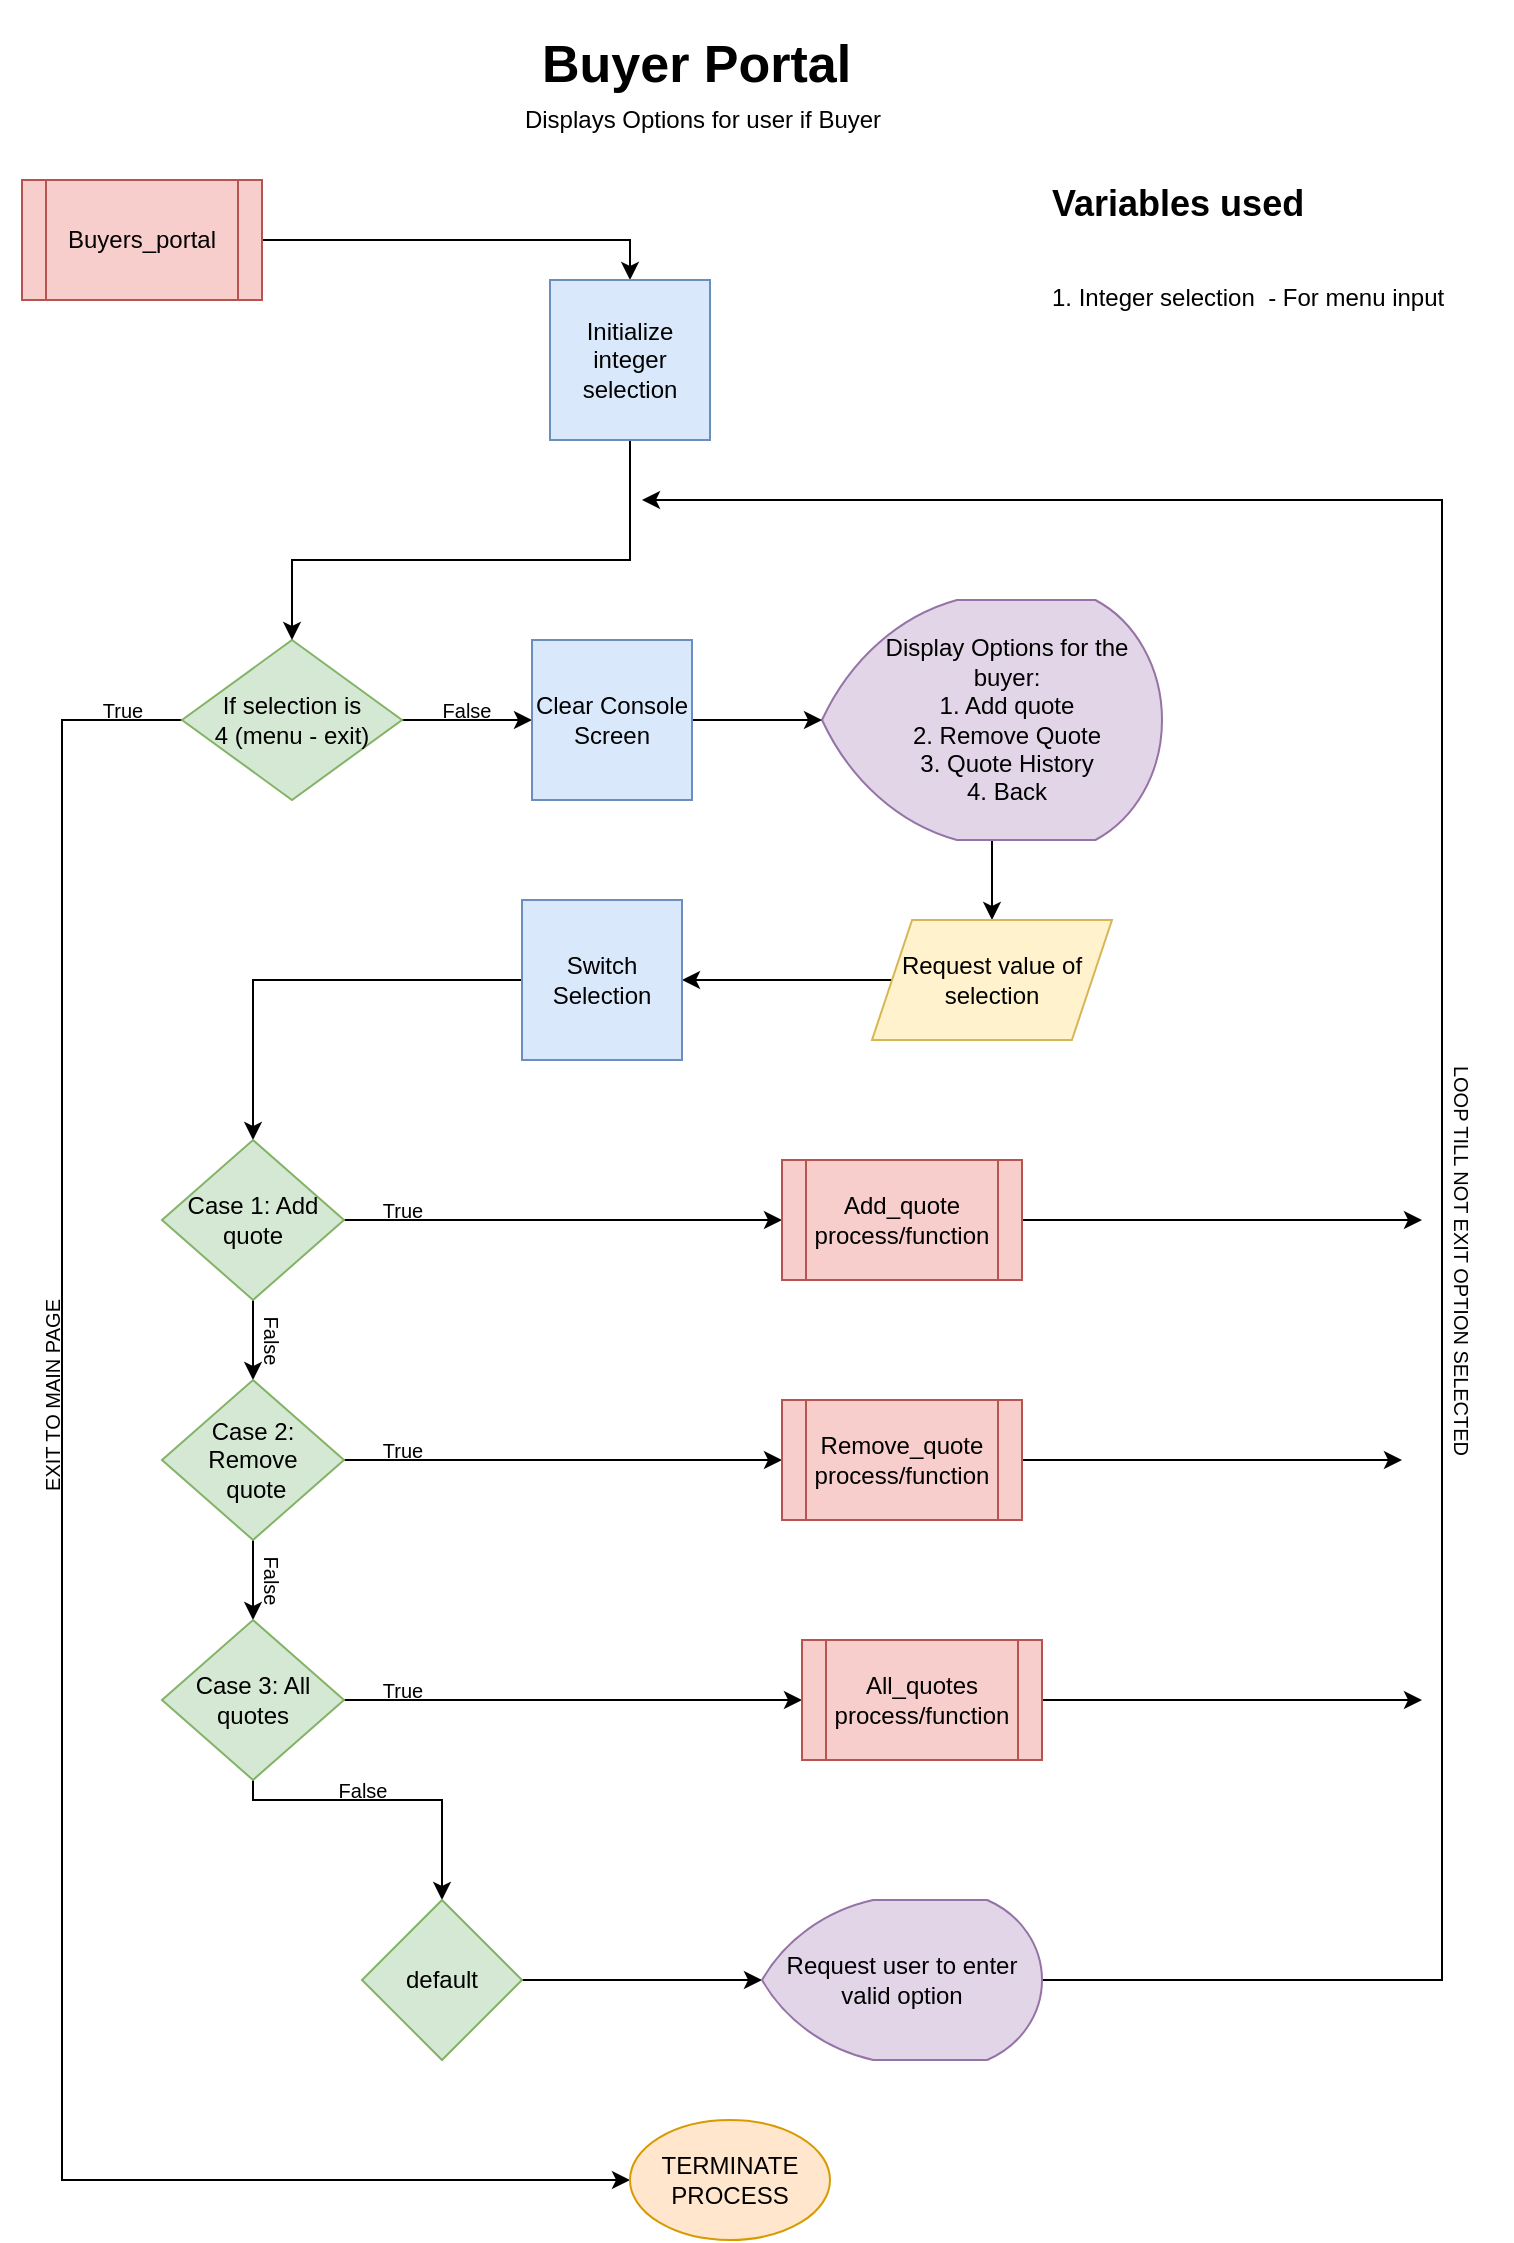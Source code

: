 <mxfile version="13.0.3" type="device"><diagram id="C5RBs43oDa-KdzZeNtuy" name="Page-1"><mxGraphModel dx="1205" dy="696" grid="1" gridSize="10" guides="1" tooltips="1" connect="1" arrows="1" fold="1" page="1" pageScale="1" pageWidth="827" pageHeight="1169" math="0" shadow="0"><root><mxCell id="WIyWlLk6GJQsqaUBKTNV-0"/><mxCell id="WIyWlLk6GJQsqaUBKTNV-1" parent="WIyWlLk6GJQsqaUBKTNV-0"/><mxCell id="ydVNlwHxqOKNA7oUgX2o-3" style="edgeStyle=orthogonalEdgeStyle;rounded=0;orthogonalLoop=1;jettySize=auto;html=1;entryX=0.5;entryY=0;entryDx=0;entryDy=0;" parent="WIyWlLk6GJQsqaUBKTNV-1" source="ydVNlwHxqOKNA7oUgX2o-0" target="ydVNlwHxqOKNA7oUgX2o-2" edge="1"><mxGeometry relative="1" as="geometry"/></mxCell><mxCell id="ydVNlwHxqOKNA7oUgX2o-0" value="Buyers_portal" style="shape=process;whiteSpace=wrap;html=1;backgroundOutline=1;fillColor=#f8cecc;strokeColor=#b85450;" parent="WIyWlLk6GJQsqaUBKTNV-1" vertex="1"><mxGeometry x="60" y="110" width="120" height="60" as="geometry"/></mxCell><mxCell id="ydVNlwHxqOKNA7oUgX2o-11" style="edgeStyle=orthogonalEdgeStyle;rounded=0;orthogonalLoop=1;jettySize=auto;html=1;" parent="WIyWlLk6GJQsqaUBKTNV-1" source="ydVNlwHxqOKNA7oUgX2o-1" target="ydVNlwHxqOKNA7oUgX2o-10" edge="1"><mxGeometry relative="1" as="geometry"/></mxCell><mxCell id="d_GhTt5a90ppoJJRFoMS-6" style="edgeStyle=orthogonalEdgeStyle;rounded=0;orthogonalLoop=1;jettySize=auto;html=1;entryX=0;entryY=0.5;entryDx=0;entryDy=0;entryPerimeter=0;fontSize=26;" edge="1" parent="WIyWlLk6GJQsqaUBKTNV-1" source="ydVNlwHxqOKNA7oUgX2o-1" target="ydVNlwHxqOKNA7oUgX2o-47"><mxGeometry relative="1" as="geometry"><Array as="points"><mxPoint x="80" y="380"/><mxPoint x="80" y="1110"/></Array></mxGeometry></mxCell><mxCell id="ydVNlwHxqOKNA7oUgX2o-1" value="If selection is 4 (menu - exit)" style="rhombus;whiteSpace=wrap;html=1;spacingLeft=15;spacingRight=15;fillColor=#d5e8d4;strokeColor=#82b366;" parent="WIyWlLk6GJQsqaUBKTNV-1" vertex="1"><mxGeometry x="140" y="340" width="110" height="80" as="geometry"/></mxCell><mxCell id="d_GhTt5a90ppoJJRFoMS-5" style="edgeStyle=orthogonalEdgeStyle;rounded=0;orthogonalLoop=1;jettySize=auto;html=1;entryX=0.5;entryY=0;entryDx=0;entryDy=0;fontSize=26;" edge="1" parent="WIyWlLk6GJQsqaUBKTNV-1" source="ydVNlwHxqOKNA7oUgX2o-2" target="ydVNlwHxqOKNA7oUgX2o-1"><mxGeometry relative="1" as="geometry"><Array as="points"><mxPoint x="364" y="300"/><mxPoint x="195" y="300"/></Array></mxGeometry></mxCell><mxCell id="ydVNlwHxqOKNA7oUgX2o-2" value="Initialize integer selection" style="whiteSpace=wrap;html=1;aspect=fixed;fillColor=#dae8fc;strokeColor=#6c8ebf;" parent="WIyWlLk6GJQsqaUBKTNV-1" vertex="1"><mxGeometry x="324" y="160" width="80" height="80" as="geometry"/></mxCell><mxCell id="ydVNlwHxqOKNA7oUgX2o-18" value="" style="edgeStyle=orthogonalEdgeStyle;rounded=0;orthogonalLoop=1;jettySize=auto;html=1;labelBackgroundColor=none;" parent="WIyWlLk6GJQsqaUBKTNV-1" source="ydVNlwHxqOKNA7oUgX2o-7" target="ydVNlwHxqOKNA7oUgX2o-14" edge="1"><mxGeometry relative="1" as="geometry"/></mxCell><mxCell id="ydVNlwHxqOKNA7oUgX2o-7" value="Display Options for the buyer:&lt;br&gt;1. Add quote&lt;br&gt;2. Remove Quote&lt;br&gt;3. Quote History&lt;br&gt;4. Back" style="strokeWidth=1;html=1;shape=mxgraph.flowchart.display;whiteSpace=wrap;spacingLeft=15;fillColor=#e1d5e7;strokeColor=#9673a6;" parent="WIyWlLk6GJQsqaUBKTNV-1" vertex="1"><mxGeometry x="460" y="320" width="170" height="120" as="geometry"/></mxCell><mxCell id="ydVNlwHxqOKNA7oUgX2o-12" style="edgeStyle=orthogonalEdgeStyle;rounded=0;orthogonalLoop=1;jettySize=auto;html=1;entryX=0;entryY=0.5;entryDx=0;entryDy=0;entryPerimeter=0;labelBackgroundColor=none;" parent="WIyWlLk6GJQsqaUBKTNV-1" source="ydVNlwHxqOKNA7oUgX2o-10" target="ydVNlwHxqOKNA7oUgX2o-7" edge="1"><mxGeometry relative="1" as="geometry"/></mxCell><mxCell id="ydVNlwHxqOKNA7oUgX2o-10" value="Clear Console Screen" style="whiteSpace=wrap;html=1;aspect=fixed;strokeWidth=1;fillColor=#dae8fc;strokeColor=#6c8ebf;" parent="WIyWlLk6GJQsqaUBKTNV-1" vertex="1"><mxGeometry x="315" y="340" width="80" height="80" as="geometry"/></mxCell><mxCell id="ydVNlwHxqOKNA7oUgX2o-22" style="edgeStyle=orthogonalEdgeStyle;rounded=0;orthogonalLoop=1;jettySize=auto;html=1;exitX=0;exitY=0.5;exitDx=0;exitDy=0;entryX=1;entryY=0.5;entryDx=0;entryDy=0;labelBackgroundColor=none;" parent="WIyWlLk6GJQsqaUBKTNV-1" source="ydVNlwHxqOKNA7oUgX2o-14" target="ydVNlwHxqOKNA7oUgX2o-17" edge="1"><mxGeometry relative="1" as="geometry"/></mxCell><mxCell id="ydVNlwHxqOKNA7oUgX2o-14" value="Request value of selection" style="shape=parallelogram;perimeter=parallelogramPerimeter;whiteSpace=wrap;html=1;strokeWidth=1;size=0.167;fillColor=#fff2cc;strokeColor=#d6b656;" parent="WIyWlLk6GJQsqaUBKTNV-1" vertex="1"><mxGeometry x="485" y="480" width="120" height="60" as="geometry"/></mxCell><mxCell id="ydVNlwHxqOKNA7oUgX2o-24" style="edgeStyle=orthogonalEdgeStyle;rounded=0;orthogonalLoop=1;jettySize=auto;html=1;entryX=0.5;entryY=0;entryDx=0;entryDy=0;labelBackgroundColor=none;" parent="WIyWlLk6GJQsqaUBKTNV-1" source="ydVNlwHxqOKNA7oUgX2o-17" target="ydVNlwHxqOKNA7oUgX2o-23" edge="1"><mxGeometry relative="1" as="geometry"/></mxCell><mxCell id="ydVNlwHxqOKNA7oUgX2o-17" value="Switch Selection" style="whiteSpace=wrap;html=1;aspect=fixed;strokeWidth=1;fillColor=#dae8fc;strokeColor=#6c8ebf;" parent="WIyWlLk6GJQsqaUBKTNV-1" vertex="1"><mxGeometry x="310" y="470" width="80" height="80" as="geometry"/></mxCell><mxCell id="ydVNlwHxqOKNA7oUgX2o-26" style="edgeStyle=orthogonalEdgeStyle;rounded=0;orthogonalLoop=1;jettySize=auto;html=1;labelBackgroundColor=none;" parent="WIyWlLk6GJQsqaUBKTNV-1" source="ydVNlwHxqOKNA7oUgX2o-23" target="ydVNlwHxqOKNA7oUgX2o-25" edge="1"><mxGeometry relative="1" as="geometry"/></mxCell><mxCell id="ydVNlwHxqOKNA7oUgX2o-31" value="" style="edgeStyle=orthogonalEdgeStyle;rounded=0;orthogonalLoop=1;jettySize=auto;html=1;labelBackgroundColor=none;" parent="WIyWlLk6GJQsqaUBKTNV-1" source="ydVNlwHxqOKNA7oUgX2o-23" target="ydVNlwHxqOKNA7oUgX2o-28" edge="1"><mxGeometry relative="1" as="geometry"/></mxCell><mxCell id="ydVNlwHxqOKNA7oUgX2o-23" value="Case 1: Add quote" style="rhombus;whiteSpace=wrap;html=1;strokeWidth=1;fillColor=#d5e8d4;strokeColor=#82b366;" parent="WIyWlLk6GJQsqaUBKTNV-1" vertex="1"><mxGeometry x="130" y="590" width="91" height="80" as="geometry"/></mxCell><mxCell id="ydVNlwHxqOKNA7oUgX2o-33" style="edgeStyle=orthogonalEdgeStyle;rounded=0;orthogonalLoop=1;jettySize=auto;html=1;entryX=0;entryY=0.5;entryDx=0;entryDy=0;labelBackgroundColor=none;" parent="WIyWlLk6GJQsqaUBKTNV-1" source="ydVNlwHxqOKNA7oUgX2o-28" target="ydVNlwHxqOKNA7oUgX2o-32" edge="1"><mxGeometry relative="1" as="geometry"/></mxCell><mxCell id="ydVNlwHxqOKNA7oUgX2o-35" value="" style="edgeStyle=orthogonalEdgeStyle;rounded=0;orthogonalLoop=1;jettySize=auto;html=1;labelBackgroundColor=none;" parent="WIyWlLk6GJQsqaUBKTNV-1" source="ydVNlwHxqOKNA7oUgX2o-28" target="ydVNlwHxqOKNA7oUgX2o-34" edge="1"><mxGeometry relative="1" as="geometry"/></mxCell><mxCell id="ydVNlwHxqOKNA7oUgX2o-28" value="Case 2: Remove&lt;br&gt;&amp;nbsp;quote" style="rhombus;whiteSpace=wrap;html=1;strokeWidth=1;fillColor=#d5e8d4;strokeColor=#82b366;" parent="WIyWlLk6GJQsqaUBKTNV-1" vertex="1"><mxGeometry x="130" y="710" width="91" height="80" as="geometry"/></mxCell><mxCell id="ydVNlwHxqOKNA7oUgX2o-37" style="edgeStyle=orthogonalEdgeStyle;rounded=0;orthogonalLoop=1;jettySize=auto;html=1;entryX=0;entryY=0.5;entryDx=0;entryDy=0;labelBackgroundColor=none;" parent="WIyWlLk6GJQsqaUBKTNV-1" source="ydVNlwHxqOKNA7oUgX2o-34" target="ydVNlwHxqOKNA7oUgX2o-36" edge="1"><mxGeometry relative="1" as="geometry"/></mxCell><mxCell id="ydVNlwHxqOKNA7oUgX2o-39" style="edgeStyle=orthogonalEdgeStyle;rounded=0;orthogonalLoop=1;jettySize=auto;html=1;entryX=0.5;entryY=0;entryDx=0;entryDy=0;labelBackgroundColor=none;" parent="WIyWlLk6GJQsqaUBKTNV-1" source="ydVNlwHxqOKNA7oUgX2o-34" target="ydVNlwHxqOKNA7oUgX2o-38" edge="1"><mxGeometry relative="1" as="geometry"><Array as="points"><mxPoint x="175" y="920"/><mxPoint x="270" y="920"/></Array></mxGeometry></mxCell><mxCell id="ydVNlwHxqOKNA7oUgX2o-34" value="Case 3: All quotes" style="rhombus;whiteSpace=wrap;html=1;strokeWidth=1;fillColor=#d5e8d4;strokeColor=#82b366;" parent="WIyWlLk6GJQsqaUBKTNV-1" vertex="1"><mxGeometry x="130" y="830" width="91" height="80" as="geometry"/></mxCell><mxCell id="ydVNlwHxqOKNA7oUgX2o-46" style="edgeStyle=orthogonalEdgeStyle;rounded=0;orthogonalLoop=1;jettySize=auto;html=1;labelBackgroundColor=none;" parent="WIyWlLk6GJQsqaUBKTNV-1" source="ydVNlwHxqOKNA7oUgX2o-25" edge="1"><mxGeometry relative="1" as="geometry"><mxPoint x="760" y="630" as="targetPoint"/></mxGeometry></mxCell><mxCell id="ydVNlwHxqOKNA7oUgX2o-25" value="Add_quote process/function" style="shape=process;whiteSpace=wrap;html=1;backgroundOutline=1;strokeWidth=1;fillColor=#f8cecc;strokeColor=#b85450;" parent="WIyWlLk6GJQsqaUBKTNV-1" vertex="1"><mxGeometry x="440" y="600" width="120" height="60" as="geometry"/></mxCell><mxCell id="ydVNlwHxqOKNA7oUgX2o-45" style="edgeStyle=orthogonalEdgeStyle;rounded=0;orthogonalLoop=1;jettySize=auto;html=1;labelBackgroundColor=none;" parent="WIyWlLk6GJQsqaUBKTNV-1" source="ydVNlwHxqOKNA7oUgX2o-32" edge="1"><mxGeometry relative="1" as="geometry"><mxPoint x="750" y="750" as="targetPoint"/></mxGeometry></mxCell><mxCell id="ydVNlwHxqOKNA7oUgX2o-32" value="Remove_quote process/function" style="shape=process;whiteSpace=wrap;html=1;backgroundOutline=1;strokeWidth=1;fillColor=#f8cecc;strokeColor=#b85450;" parent="WIyWlLk6GJQsqaUBKTNV-1" vertex="1"><mxGeometry x="440" y="720" width="120" height="60" as="geometry"/></mxCell><mxCell id="ydVNlwHxqOKNA7oUgX2o-44" style="edgeStyle=orthogonalEdgeStyle;rounded=0;orthogonalLoop=1;jettySize=auto;html=1;labelBackgroundColor=none;" parent="WIyWlLk6GJQsqaUBKTNV-1" source="ydVNlwHxqOKNA7oUgX2o-36" edge="1"><mxGeometry relative="1" as="geometry"><mxPoint x="760" y="870" as="targetPoint"/></mxGeometry></mxCell><mxCell id="ydVNlwHxqOKNA7oUgX2o-36" value="All_quotes&lt;br&gt;process/function" style="shape=process;whiteSpace=wrap;html=1;backgroundOutline=1;strokeWidth=1;fillColor=#f8cecc;strokeColor=#b85450;" parent="WIyWlLk6GJQsqaUBKTNV-1" vertex="1"><mxGeometry x="450" y="840" width="120" height="60" as="geometry"/></mxCell><mxCell id="ydVNlwHxqOKNA7oUgX2o-42" value="" style="edgeStyle=orthogonalEdgeStyle;rounded=0;orthogonalLoop=1;jettySize=auto;html=1;labelBackgroundColor=none;entryX=0;entryY=0.5;entryDx=0;entryDy=0;entryPerimeter=0;" parent="WIyWlLk6GJQsqaUBKTNV-1" source="ydVNlwHxqOKNA7oUgX2o-38" target="ydVNlwHxqOKNA7oUgX2o-40" edge="1"><mxGeometry relative="1" as="geometry"><mxPoint x="390" y="1010" as="targetPoint"/></mxGeometry></mxCell><mxCell id="ydVNlwHxqOKNA7oUgX2o-38" value="default" style="rhombus;whiteSpace=wrap;html=1;strokeWidth=1;fillColor=#d5e8d4;strokeColor=#82b366;" parent="WIyWlLk6GJQsqaUBKTNV-1" vertex="1"><mxGeometry x="230" y="970" width="80" height="80" as="geometry"/></mxCell><mxCell id="ydVNlwHxqOKNA7oUgX2o-43" style="edgeStyle=orthogonalEdgeStyle;rounded=0;orthogonalLoop=1;jettySize=auto;html=1;labelBackgroundColor=none;" parent="WIyWlLk6GJQsqaUBKTNV-1" source="ydVNlwHxqOKNA7oUgX2o-40" edge="1"><mxGeometry relative="1" as="geometry"><mxPoint x="370" y="270" as="targetPoint"/><Array as="points"><mxPoint x="770" y="1010"/><mxPoint x="770" y="270"/><mxPoint x="370" y="270"/></Array></mxGeometry></mxCell><mxCell id="ydVNlwHxqOKNA7oUgX2o-40" value="Request user to enter valid option" style="strokeWidth=1;html=1;shape=mxgraph.flowchart.display;whiteSpace=wrap;fillColor=#e1d5e7;strokeColor=#9673a6;" parent="WIyWlLk6GJQsqaUBKTNV-1" vertex="1"><mxGeometry x="430" y="970" width="140" height="80" as="geometry"/></mxCell><mxCell id="ydVNlwHxqOKNA7oUgX2o-47" value="TERMINATE PROCESS" style="strokeWidth=1;html=1;shape=mxgraph.flowchart.start_1;whiteSpace=wrap;fillColor=#ffe6cc;strokeColor=#d79b00;" parent="WIyWlLk6GJQsqaUBKTNV-1" vertex="1"><mxGeometry x="364" y="1080" width="100" height="60" as="geometry"/></mxCell><mxCell id="d_GhTt5a90ppoJJRFoMS-0" value="&lt;h1 style=&quot;font-size: 26px;&quot;&gt;Buyer Portal&lt;/h1&gt;" style="text;html=1;strokeColor=none;fillColor=none;spacing=5;spacingTop=-20;whiteSpace=wrap;overflow=hidden;rounded=0;fontSize=26;" vertex="1" parent="WIyWlLk6GJQsqaUBKTNV-1"><mxGeometry x="315" y="30" width="190" height="40" as="geometry"/></mxCell><mxCell id="d_GhTt5a90ppoJJRFoMS-1" value="Displays Options for user if Buyer" style="text;html=1;align=center;verticalAlign=middle;resizable=0;points=[];autosize=1;" vertex="1" parent="WIyWlLk6GJQsqaUBKTNV-1"><mxGeometry x="305" y="70" width="190" height="20" as="geometry"/></mxCell><mxCell id="d_GhTt5a90ppoJJRFoMS-3" value="&lt;h1&gt;&lt;span&gt;&lt;font style=&quot;font-size: 18px&quot;&gt;Variables used&lt;/font&gt;&lt;/span&gt;&lt;/h1&gt;&lt;h1&gt;&lt;span style=&quot;font-size: 12px ; font-weight: 400&quot;&gt;1. Integer selection&amp;nbsp; - For menu input&lt;/span&gt;&lt;/h1&gt;" style="text;html=1;strokeColor=none;fillColor=none;spacing=5;spacingTop=-20;whiteSpace=wrap;overflow=hidden;rounded=0;" vertex="1" parent="WIyWlLk6GJQsqaUBKTNV-1"><mxGeometry x="570" y="100" width="220" height="120" as="geometry"/></mxCell><mxCell id="d_GhTt5a90ppoJJRFoMS-8" value="&lt;font style=&quot;font-size: 10px&quot;&gt;True&lt;/font&gt;" style="text;html=1;align=center;verticalAlign=middle;resizable=0;points=[];autosize=1;fontSize=26;" vertex="1" parent="WIyWlLk6GJQsqaUBKTNV-1"><mxGeometry x="90" y="350" width="40" height="40" as="geometry"/></mxCell><mxCell id="d_GhTt5a90ppoJJRFoMS-9" value="&lt;font style=&quot;font-size: 10px&quot;&gt;False&lt;/font&gt;" style="text;html=1;align=center;verticalAlign=middle;resizable=0;points=[];autosize=1;fontSize=26;" vertex="1" parent="WIyWlLk6GJQsqaUBKTNV-1"><mxGeometry x="262" y="350" width="40" height="40" as="geometry"/></mxCell><mxCell id="d_GhTt5a90ppoJJRFoMS-10" value="&lt;font style=&quot;font-size: 10px&quot;&gt;True&lt;/font&gt;" style="text;html=1;align=center;verticalAlign=middle;resizable=0;points=[];autosize=1;fontSize=26;" vertex="1" parent="WIyWlLk6GJQsqaUBKTNV-1"><mxGeometry x="230" y="600" width="40" height="40" as="geometry"/></mxCell><mxCell id="d_GhTt5a90ppoJJRFoMS-11" value="&lt;font style=&quot;font-size: 10px&quot;&gt;True&lt;/font&gt;" style="text;html=1;align=center;verticalAlign=middle;resizable=0;points=[];autosize=1;fontSize=26;" vertex="1" parent="WIyWlLk6GJQsqaUBKTNV-1"><mxGeometry x="230" y="720" width="40" height="40" as="geometry"/></mxCell><mxCell id="d_GhTt5a90ppoJJRFoMS-13" value="&lt;font style=&quot;font-size: 10px&quot;&gt;True&lt;/font&gt;" style="text;html=1;align=center;verticalAlign=middle;resizable=0;points=[];autosize=1;fontSize=26;" vertex="1" parent="WIyWlLk6GJQsqaUBKTNV-1"><mxGeometry x="230" y="840" width="40" height="40" as="geometry"/></mxCell><mxCell id="d_GhTt5a90ppoJJRFoMS-15" value="&lt;font style=&quot;font-size: 10px&quot;&gt;EXIT TO MAIN PAGE&lt;br&gt;&lt;/font&gt;" style="text;html=1;align=center;verticalAlign=middle;resizable=0;points=[];autosize=1;fontSize=26;rotation=270;" vertex="1" parent="WIyWlLk6GJQsqaUBKTNV-1"><mxGeometry x="15" y="698" width="110" height="40" as="geometry"/></mxCell><mxCell id="d_GhTt5a90ppoJJRFoMS-16" value="&lt;font style=&quot;font-size: 10px&quot;&gt;False&lt;/font&gt;" style="text;html=1;align=center;verticalAlign=middle;resizable=0;points=[];autosize=1;fontSize=26;rotation=90;" vertex="1" parent="WIyWlLk6GJQsqaUBKTNV-1"><mxGeometry x="170" y="670" width="40" height="40" as="geometry"/></mxCell><mxCell id="d_GhTt5a90ppoJJRFoMS-17" value="&lt;font style=&quot;font-size: 10px&quot;&gt;False&lt;/font&gt;" style="text;html=1;align=center;verticalAlign=middle;resizable=0;points=[];autosize=1;fontSize=26;rotation=90;" vertex="1" parent="WIyWlLk6GJQsqaUBKTNV-1"><mxGeometry x="170" y="790" width="40" height="40" as="geometry"/></mxCell><mxCell id="d_GhTt5a90ppoJJRFoMS-18" value="&lt;font style=&quot;font-size: 10px&quot;&gt;False&lt;/font&gt;" style="text;html=1;align=center;verticalAlign=middle;resizable=0;points=[];autosize=1;fontSize=26;" vertex="1" parent="WIyWlLk6GJQsqaUBKTNV-1"><mxGeometry x="210" y="890" width="40" height="40" as="geometry"/></mxCell><mxCell id="d_GhTt5a90ppoJJRFoMS-21" value="&lt;font style=&quot;font-size: 10px&quot;&gt;LOOP TILL NOT EXIT OPTION SELECTED&lt;br&gt;&lt;/font&gt;" style="text;html=1;align=center;verticalAlign=middle;resizable=0;points=[];autosize=1;fontSize=26;rotation=90;" vertex="1" parent="WIyWlLk6GJQsqaUBKTNV-1"><mxGeometry x="680" y="630" width="210" height="40" as="geometry"/></mxCell></root></mxGraphModel></diagram></mxfile>